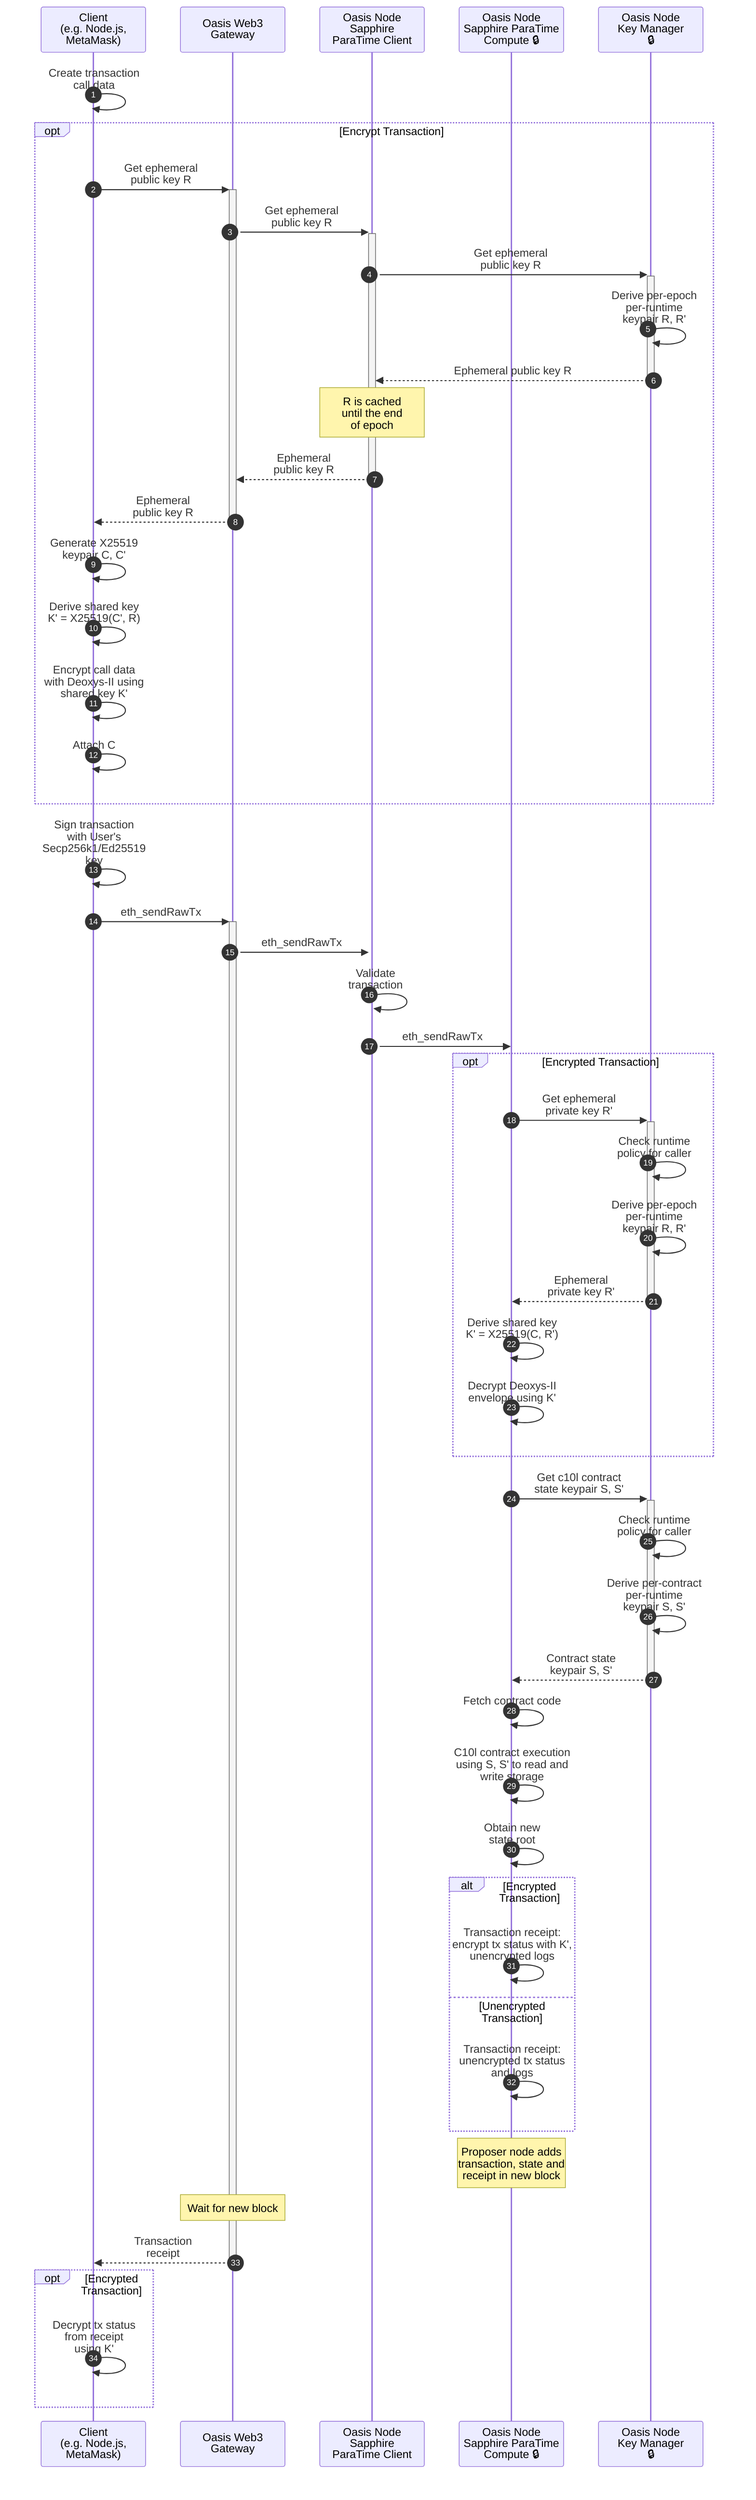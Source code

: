 sequenceDiagram
    autonumber
    participant Client as Client<br/>(e.g. Node.js,<br/>MetaMask)
    participant Web3 as Oasis Web3<br/>Gateway
    participant ClientN as Oasis Node<br/>Sapphire<br/>ParaTime Client
    participant Compute as Oasis Node<br/>Sapphire ParaTime<br/>Compute 🔒
    participant KM as Oasis Node<br/>Key Manager<br/>🔒

    Client->>Client: Create transaction<br/>call data

    opt Encrypt Transaction
        Client->>+Web3: Get ephemeral<br/>public key R
        Web3->>+ClientN: Get ephemeral<br/>public key R
        ClientN->>+KM: Get ephemeral<br/>public key R
        KM->>KM: Derive per-epoch<br/>per-runtime<br/>keypair R, R'
        KM-->>-ClientN: Ephemeral public key R
        Note over ClientN: R is cached<br/>until the end<br/>of epoch
        ClientN-->>-Web3: Ephemeral<br/>public key R
        Web3-->>-Client: Ephemeral<br/>public key R

        Client->>Client: Generate X25519<br/>keypair C, C'
        Client->>Client: Derive shared key<br/>K' = X25519(C', R)
        Client->>Client: Encrypt call data<br/>with Deoxys-II using<br/>shared key K'
        Client->>Client: Attach C
    end

    Client->>Client: Sign transaction<br/>with User's<br/>Secp256k1/Ed25519<br/>key
    Client->>+Web3: eth_sendRawTx
    Web3->>+ClientN: eth_sendRawTx
    ClientN->>ClientN: Validate<br/>transaction
    ClientN->>Compute: eth_sendRawTx

    opt Encrypted Transaction
        Compute->>+KM: Get ephemeral<br/>private key R'
        KM->>KM: Check runtime<br/>policy for caller
        KM->>KM: Derive per-epoch<br/>per-runtime<br/>keypair R, R'
        KM-->>-Compute: Ephemeral<br/>private key R'
        Compute->>Compute: Derive shared key<br/>K' = X25519(C, R')
        Compute->>Compute: Decrypt Deoxys-II<br/>envelope using K'
    end

    Compute->>+KM: Get c10l contract<br/>state keypair S, S'
    KM->>KM: Check runtime<br/>policy for caller
    KM->>KM: Derive per-contract<br/>per-runtime<br/>keypair S, S'
    KM-->>-Compute: Contract state<br/>keypair S, S'

    Compute->>Compute: Fetch contract code
    Compute->>Compute: C10l contract execution<br/>using S, S' to read and<br/>write storage
    Compute->>Compute: Obtain new<br/>state root

    alt Encrypted Transaction
        Compute->>Compute: Transaction receipt:<br/>encrypt tx status with K',<br/>unencrypted logs
    else Unencrypted Transaction
        Compute->>Compute: Transaction receipt:<br/>unencrypted tx status<br/>and logs
    end

    Note over Compute: Proposer node adds<br/>transaction, state and<br/>receipt in new block
    Note over Web3: Wait for new block
    Web3-->>-Client: Transaction<br/>receipt

    opt Encrypted Transaction
        Client->>Client: Decrypt tx status<br/>from receipt<br/>using K'
    end